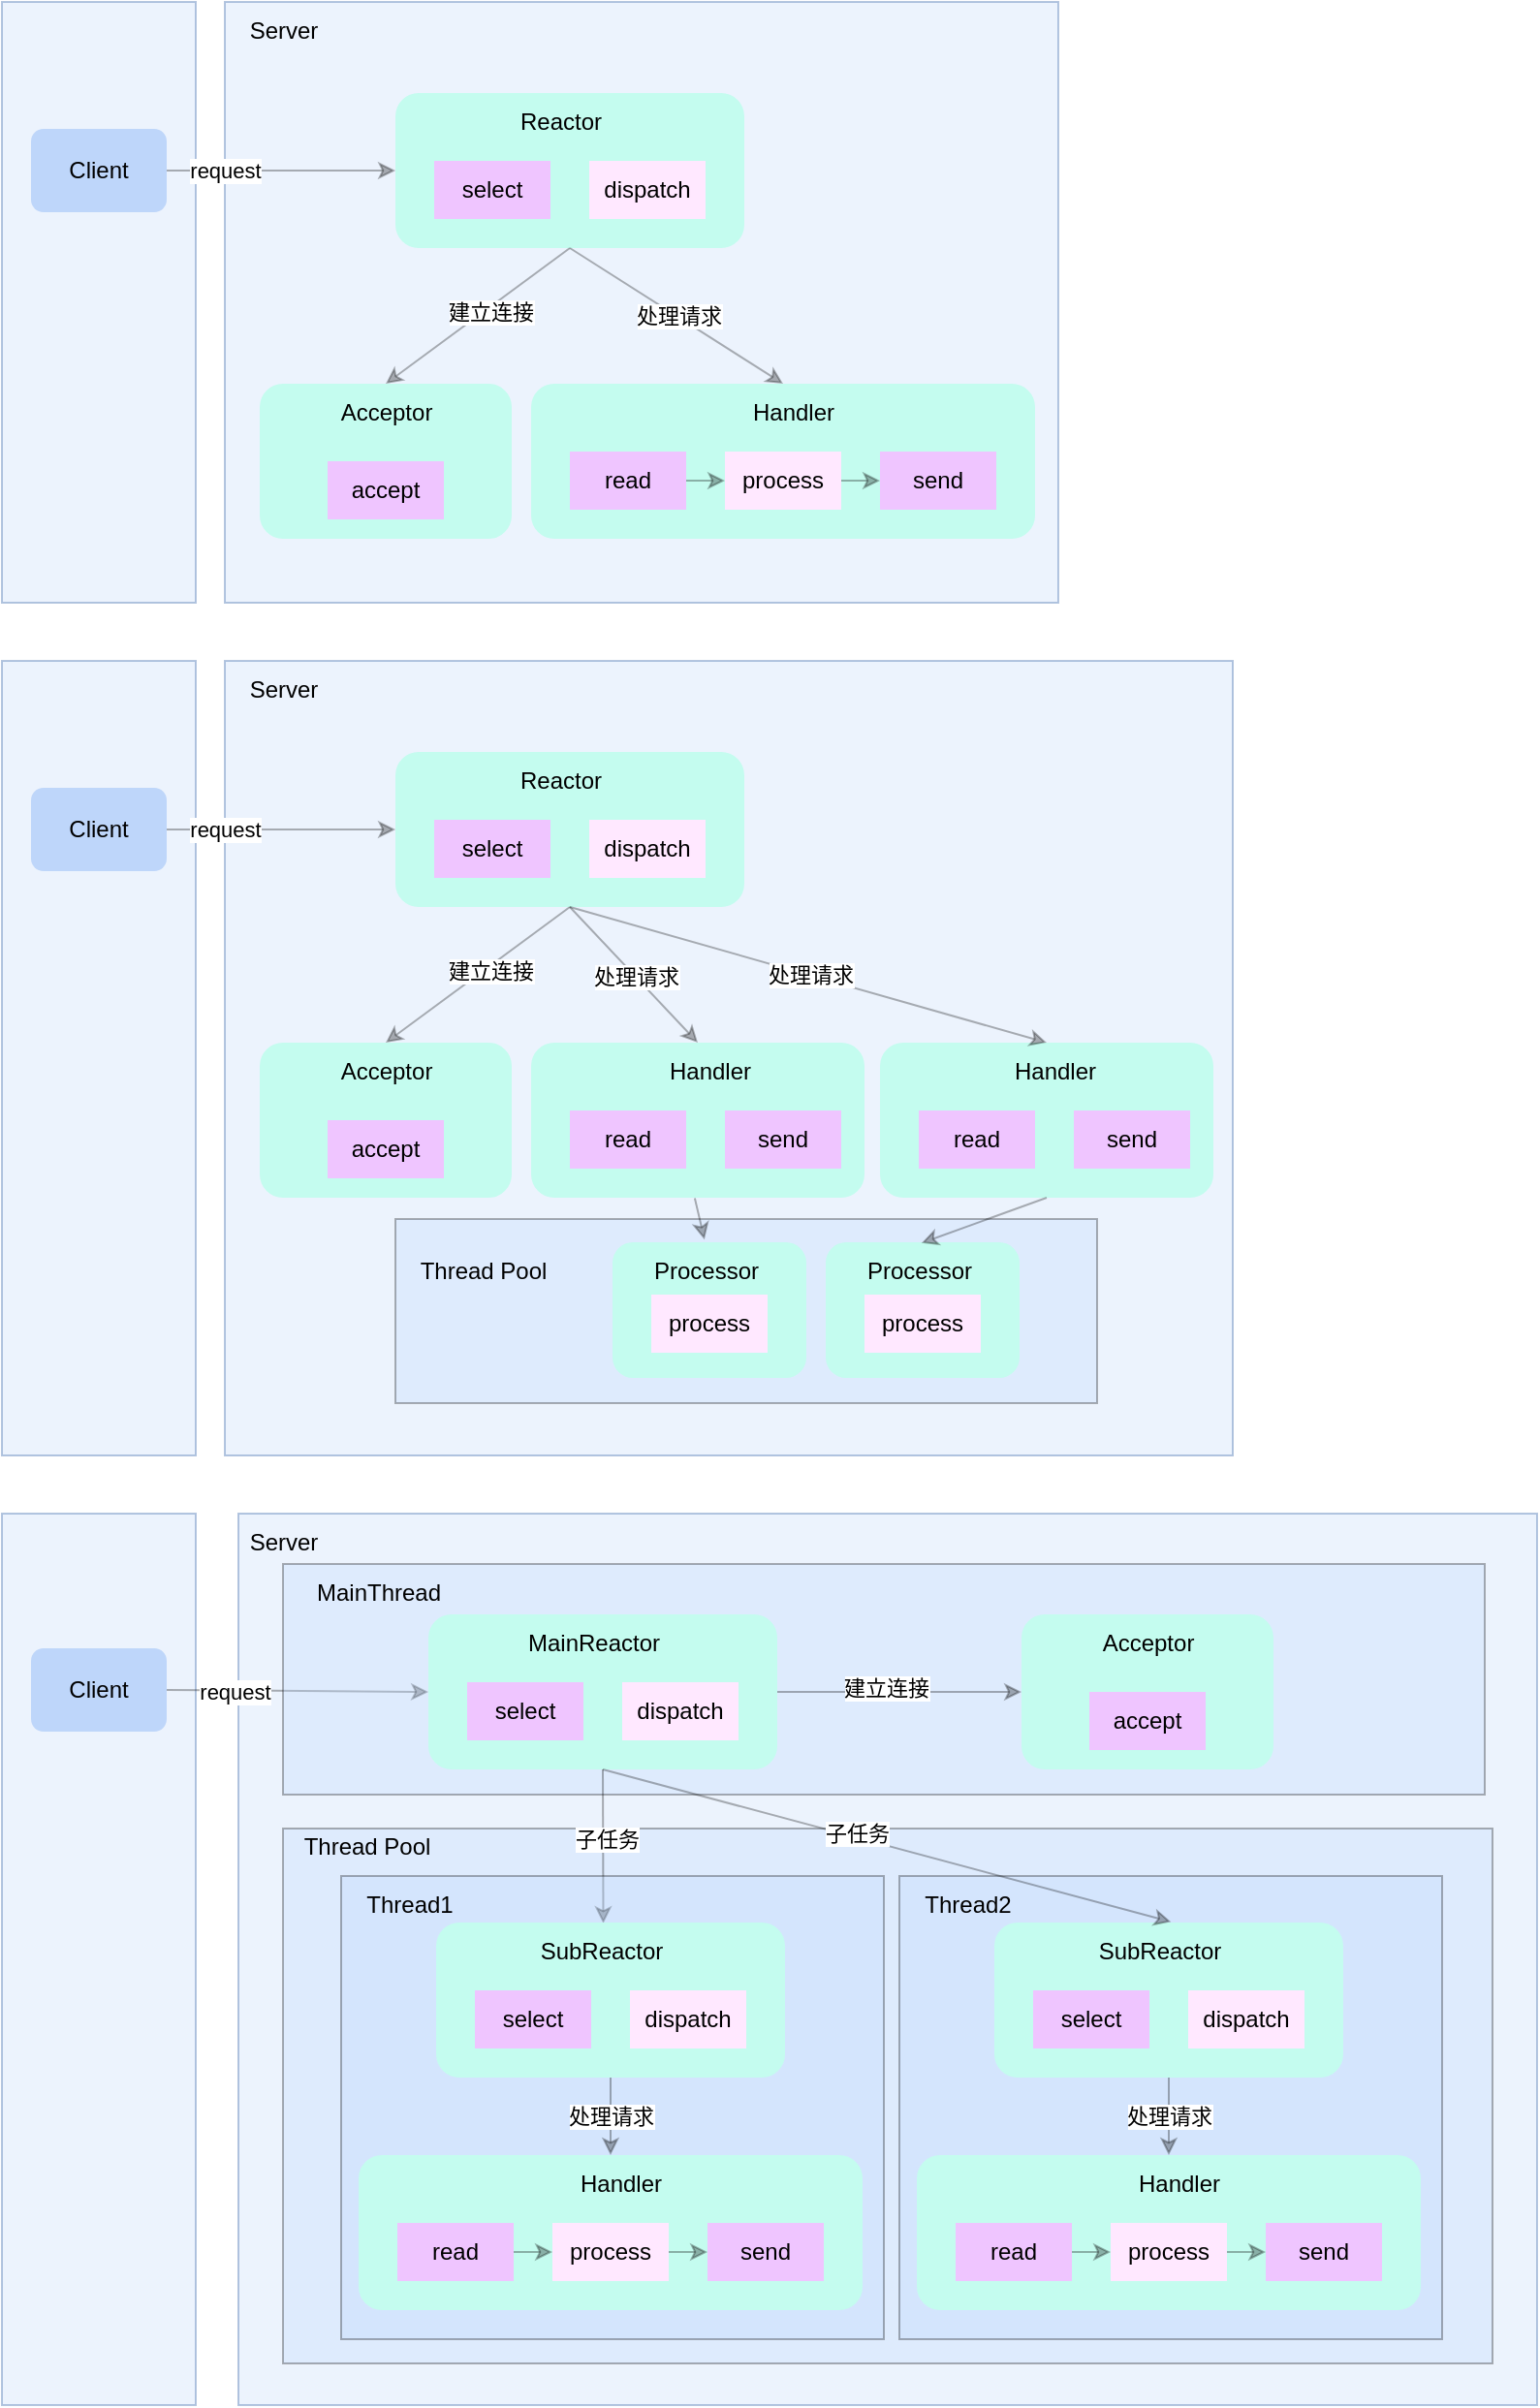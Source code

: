 <mxfile version="20.5.3" type="github">
  <diagram id="0sj2cdMPFH7wihvHhC7j" name="第 1 页">
    <mxGraphModel dx="1072" dy="603" grid="1" gridSize="10" guides="1" tooltips="1" connect="1" arrows="1" fold="1" page="1" pageScale="1" pageWidth="827" pageHeight="1169" math="0" shadow="0">
      <root>
        <mxCell id="0" />
        <mxCell id="1" parent="0" />
        <mxCell id="2hYwwOHeWAxih7CntGqu-3" value="" style="rounded=0;whiteSpace=wrap;html=1;fillColor=#dae8fc;strokeColor=#6c8ebf;opacity=50;" vertex="1" parent="1">
          <mxGeometry x="285" y="80" width="100" height="310" as="geometry" />
        </mxCell>
        <mxCell id="2hYwwOHeWAxih7CntGqu-4" value="" style="rounded=0;whiteSpace=wrap;html=1;fillColor=#dae8fc;strokeColor=#6c8ebf;opacity=50;" vertex="1" parent="1">
          <mxGeometry x="400" y="80" width="430" height="310" as="geometry" />
        </mxCell>
        <mxCell id="2hYwwOHeWAxih7CntGqu-5" value="Client" style="rounded=1;whiteSpace=wrap;html=1;fillColor=#BED6FA;strokeColor=none;" vertex="1" parent="1">
          <mxGeometry x="300" y="145.5" width="70" height="43" as="geometry" />
        </mxCell>
        <mxCell id="2hYwwOHeWAxih7CntGqu-6" value="Server" style="text;html=1;align=center;verticalAlign=middle;resizable=0;points=[];autosize=1;strokeColor=none;fillColor=none;" vertex="1" parent="1">
          <mxGeometry x="400" y="80" width="60" height="30" as="geometry" />
        </mxCell>
        <mxCell id="2hYwwOHeWAxih7CntGqu-11" value="" style="rounded=1;whiteSpace=wrap;html=1;fillColor=#C4FCEF;strokeColor=none;" vertex="1" parent="1">
          <mxGeometry x="488" y="127" width="180" height="80" as="geometry" />
        </mxCell>
        <mxCell id="2hYwwOHeWAxih7CntGqu-8" value="Reactor" style="text;html=1;align=center;verticalAlign=middle;resizable=0;points=[];autosize=1;strokeColor=none;fillColor=none;" vertex="1" parent="1">
          <mxGeometry x="538" y="127" width="70" height="30" as="geometry" />
        </mxCell>
        <mxCell id="2hYwwOHeWAxih7CntGqu-12" value="select" style="rounded=0;whiteSpace=wrap;html=1;fillColor=#EFC5FF;strokeColor=none;" vertex="1" parent="1">
          <mxGeometry x="508" y="162" width="60" height="30" as="geometry" />
        </mxCell>
        <mxCell id="2hYwwOHeWAxih7CntGqu-14" value="dispatch" style="rounded=0;whiteSpace=wrap;html=1;fillColor=#FFE8FF;strokeColor=none;" vertex="1" parent="1">
          <mxGeometry x="588" y="162" width="60" height="30" as="geometry" />
        </mxCell>
        <mxCell id="2hYwwOHeWAxih7CntGqu-15" value="" style="rounded=1;whiteSpace=wrap;html=1;fillColor=#C4FCEF;strokeColor=none;" vertex="1" parent="1">
          <mxGeometry x="418" y="277" width="130" height="80" as="geometry" />
        </mxCell>
        <mxCell id="2hYwwOHeWAxih7CntGqu-16" value="Acceptor" style="text;html=1;align=center;verticalAlign=middle;resizable=0;points=[];autosize=1;strokeColor=none;fillColor=none;" vertex="1" parent="1">
          <mxGeometry x="448" y="277" width="70" height="30" as="geometry" />
        </mxCell>
        <mxCell id="2hYwwOHeWAxih7CntGqu-18" value="accept" style="rounded=0;whiteSpace=wrap;html=1;fillColor=#EFC5FF;strokeColor=none;" vertex="1" parent="1">
          <mxGeometry x="453" y="317" width="60" height="30" as="geometry" />
        </mxCell>
        <mxCell id="2hYwwOHeWAxih7CntGqu-20" value="" style="rounded=1;whiteSpace=wrap;html=1;fillColor=#C4FCEF;strokeColor=none;" vertex="1" parent="1">
          <mxGeometry x="558" y="277" width="260" height="80" as="geometry" />
        </mxCell>
        <mxCell id="2hYwwOHeWAxih7CntGqu-21" value="Handler" style="text;html=1;align=center;verticalAlign=middle;resizable=0;points=[];autosize=1;strokeColor=none;fillColor=none;" vertex="1" parent="1">
          <mxGeometry x="658" y="277" width="70" height="30" as="geometry" />
        </mxCell>
        <mxCell id="2hYwwOHeWAxih7CntGqu-22" value="read" style="rounded=0;whiteSpace=wrap;html=1;fillColor=#EFC5FF;strokeColor=none;" vertex="1" parent="1">
          <mxGeometry x="578" y="312" width="60" height="30" as="geometry" />
        </mxCell>
        <mxCell id="2hYwwOHeWAxih7CntGqu-23" value="process" style="rounded=0;whiteSpace=wrap;html=1;fillColor=#FFE8FF;strokeColor=none;" vertex="1" parent="1">
          <mxGeometry x="658" y="312" width="60" height="30" as="geometry" />
        </mxCell>
        <mxCell id="2hYwwOHeWAxih7CntGqu-24" value="send" style="rounded=0;whiteSpace=wrap;html=1;fillColor=#EFC5FF;strokeColor=none;" vertex="1" parent="1">
          <mxGeometry x="738" y="312" width="60" height="30" as="geometry" />
        </mxCell>
        <mxCell id="2hYwwOHeWAxih7CntGqu-25" value="" style="endArrow=classic;html=1;rounded=0;exitX=0.5;exitY=1;exitDx=0;exitDy=0;entryX=0.5;entryY=0;entryDx=0;entryDy=0;opacity=30;" edge="1" parent="1" source="2hYwwOHeWAxih7CntGqu-11" target="2hYwwOHeWAxih7CntGqu-15">
          <mxGeometry width="50" height="50" relative="1" as="geometry">
            <mxPoint x="508" y="537" as="sourcePoint" />
            <mxPoint x="558" y="487" as="targetPoint" />
          </mxGeometry>
        </mxCell>
        <mxCell id="2hYwwOHeWAxih7CntGqu-33" value="建立连接" style="edgeLabel;html=1;align=center;verticalAlign=middle;resizable=0;points=[];" vertex="1" connectable="0" parent="2hYwwOHeWAxih7CntGqu-25">
          <mxGeometry x="-0.112" y="2" relative="1" as="geometry">
            <mxPoint as="offset" />
          </mxGeometry>
        </mxCell>
        <mxCell id="2hYwwOHeWAxih7CntGqu-26" value="" style="endArrow=classic;html=1;rounded=0;exitX=0.5;exitY=1;exitDx=0;exitDy=0;entryX=0.5;entryY=0;entryDx=0;entryDy=0;opacity=30;" edge="1" parent="1" source="2hYwwOHeWAxih7CntGqu-11" target="2hYwwOHeWAxih7CntGqu-20">
          <mxGeometry width="50" height="50" relative="1" as="geometry">
            <mxPoint x="588" y="217" as="sourcePoint" />
            <mxPoint x="468" y="287" as="targetPoint" />
          </mxGeometry>
        </mxCell>
        <mxCell id="2hYwwOHeWAxih7CntGqu-34" value="处理请求" style="edgeLabel;html=1;align=center;verticalAlign=middle;resizable=0;points=[];" vertex="1" connectable="0" parent="2hYwwOHeWAxih7CntGqu-26">
          <mxGeometry x="0.005" relative="1" as="geometry">
            <mxPoint as="offset" />
          </mxGeometry>
        </mxCell>
        <mxCell id="2hYwwOHeWAxih7CntGqu-29" value="" style="endArrow=classic;html=1;rounded=0;entryX=0;entryY=0.5;entryDx=0;entryDy=0;exitX=1;exitY=0.5;exitDx=0;exitDy=0;opacity=30;" edge="1" parent="1" source="2hYwwOHeWAxih7CntGqu-5" target="2hYwwOHeWAxih7CntGqu-11">
          <mxGeometry width="50" height="50" relative="1" as="geometry">
            <mxPoint x="410" y="197" as="sourcePoint" />
            <mxPoint x="460" y="147" as="targetPoint" />
          </mxGeometry>
        </mxCell>
        <mxCell id="2hYwwOHeWAxih7CntGqu-30" value="request" style="edgeLabel;html=1;align=center;verticalAlign=middle;resizable=0;points=[];" vertex="1" connectable="0" parent="2hYwwOHeWAxih7CntGqu-29">
          <mxGeometry x="-0.382" y="1" relative="1" as="geometry">
            <mxPoint x="-7" y="1" as="offset" />
          </mxGeometry>
        </mxCell>
        <mxCell id="2hYwwOHeWAxih7CntGqu-31" value="" style="endArrow=classic;html=1;rounded=0;exitX=1;exitY=0.5;exitDx=0;exitDy=0;entryX=0;entryY=0.5;entryDx=0;entryDy=0;opacity=30;" edge="1" parent="1" source="2hYwwOHeWAxih7CntGqu-22" target="2hYwwOHeWAxih7CntGqu-23">
          <mxGeometry width="50" height="50" relative="1" as="geometry">
            <mxPoint x="578" y="217" as="sourcePoint" />
            <mxPoint x="458" y="287" as="targetPoint" />
          </mxGeometry>
        </mxCell>
        <mxCell id="2hYwwOHeWAxih7CntGqu-32" value="" style="endArrow=classic;html=1;rounded=0;exitX=1;exitY=0.5;exitDx=0;exitDy=0;entryX=0;entryY=0.5;entryDx=0;entryDy=0;opacity=30;" edge="1" parent="1" source="2hYwwOHeWAxih7CntGqu-23" target="2hYwwOHeWAxih7CntGqu-24">
          <mxGeometry width="50" height="50" relative="1" as="geometry">
            <mxPoint x="648" y="337" as="sourcePoint" />
            <mxPoint x="668" y="337" as="targetPoint" />
          </mxGeometry>
        </mxCell>
        <mxCell id="2hYwwOHeWAxih7CntGqu-35" value="" style="rounded=0;whiteSpace=wrap;html=1;fillColor=#dae8fc;strokeColor=#6c8ebf;opacity=50;" vertex="1" parent="1">
          <mxGeometry x="285" y="420" width="100" height="410" as="geometry" />
        </mxCell>
        <mxCell id="2hYwwOHeWAxih7CntGqu-36" value="" style="rounded=0;whiteSpace=wrap;html=1;fillColor=#dae8fc;strokeColor=#6c8ebf;opacity=50;" vertex="1" parent="1">
          <mxGeometry x="400" y="420" width="520" height="410" as="geometry" />
        </mxCell>
        <mxCell id="2hYwwOHeWAxih7CntGqu-37" value="Client" style="rounded=1;whiteSpace=wrap;html=1;fillColor=#BED6FA;strokeColor=none;" vertex="1" parent="1">
          <mxGeometry x="300" y="485.5" width="70" height="43" as="geometry" />
        </mxCell>
        <mxCell id="2hYwwOHeWAxih7CntGqu-38" value="Server" style="text;html=1;align=center;verticalAlign=middle;resizable=0;points=[];autosize=1;strokeColor=none;fillColor=none;" vertex="1" parent="1">
          <mxGeometry x="400" y="420" width="60" height="30" as="geometry" />
        </mxCell>
        <mxCell id="2hYwwOHeWAxih7CntGqu-39" value="" style="rounded=1;whiteSpace=wrap;html=1;fillColor=#C4FCEF;strokeColor=none;" vertex="1" parent="1">
          <mxGeometry x="488" y="467" width="180" height="80" as="geometry" />
        </mxCell>
        <mxCell id="2hYwwOHeWAxih7CntGqu-40" value="Reactor" style="text;html=1;align=center;verticalAlign=middle;resizable=0;points=[];autosize=1;strokeColor=none;fillColor=none;" vertex="1" parent="1">
          <mxGeometry x="538" y="467" width="70" height="30" as="geometry" />
        </mxCell>
        <mxCell id="2hYwwOHeWAxih7CntGqu-41" value="select" style="rounded=0;whiteSpace=wrap;html=1;fillColor=#EFC5FF;strokeColor=none;" vertex="1" parent="1">
          <mxGeometry x="508" y="502" width="60" height="30" as="geometry" />
        </mxCell>
        <mxCell id="2hYwwOHeWAxih7CntGqu-42" value="dispatch" style="rounded=0;whiteSpace=wrap;html=1;fillColor=#FFE8FF;strokeColor=none;" vertex="1" parent="1">
          <mxGeometry x="588" y="502" width="60" height="30" as="geometry" />
        </mxCell>
        <mxCell id="2hYwwOHeWAxih7CntGqu-43" value="" style="rounded=1;whiteSpace=wrap;html=1;fillColor=#C4FCEF;strokeColor=none;" vertex="1" parent="1">
          <mxGeometry x="418" y="617" width="130" height="80" as="geometry" />
        </mxCell>
        <mxCell id="2hYwwOHeWAxih7CntGqu-44" value="Acceptor" style="text;html=1;align=center;verticalAlign=middle;resizable=0;points=[];autosize=1;strokeColor=none;fillColor=none;" vertex="1" parent="1">
          <mxGeometry x="448" y="617" width="70" height="30" as="geometry" />
        </mxCell>
        <mxCell id="2hYwwOHeWAxih7CntGqu-45" value="accept" style="rounded=0;whiteSpace=wrap;html=1;fillColor=#EFC5FF;strokeColor=none;" vertex="1" parent="1">
          <mxGeometry x="453" y="657" width="60" height="30" as="geometry" />
        </mxCell>
        <mxCell id="2hYwwOHeWAxih7CntGqu-46" value="" style="rounded=1;whiteSpace=wrap;html=1;fillColor=#C4FCEF;strokeColor=none;" vertex="1" parent="1">
          <mxGeometry x="558" y="617" width="172" height="80" as="geometry" />
        </mxCell>
        <mxCell id="2hYwwOHeWAxih7CntGqu-47" value="Handler" style="text;html=1;align=center;verticalAlign=middle;resizable=0;points=[];autosize=1;strokeColor=none;fillColor=none;" vertex="1" parent="1">
          <mxGeometry x="615" y="617" width="70" height="30" as="geometry" />
        </mxCell>
        <mxCell id="2hYwwOHeWAxih7CntGqu-48" value="read" style="rounded=0;whiteSpace=wrap;html=1;fillColor=#EFC5FF;strokeColor=none;" vertex="1" parent="1">
          <mxGeometry x="578" y="652" width="60" height="30" as="geometry" />
        </mxCell>
        <mxCell id="2hYwwOHeWAxih7CntGqu-50" value="send" style="rounded=0;whiteSpace=wrap;html=1;fillColor=#EFC5FF;strokeColor=none;" vertex="1" parent="1">
          <mxGeometry x="658" y="652" width="60" height="30" as="geometry" />
        </mxCell>
        <mxCell id="2hYwwOHeWAxih7CntGqu-51" value="" style="endArrow=classic;html=1;rounded=0;exitX=0.5;exitY=1;exitDx=0;exitDy=0;entryX=0.5;entryY=0;entryDx=0;entryDy=0;opacity=30;" edge="1" parent="1" source="2hYwwOHeWAxih7CntGqu-39" target="2hYwwOHeWAxih7CntGqu-43">
          <mxGeometry width="50" height="50" relative="1" as="geometry">
            <mxPoint x="508" y="877" as="sourcePoint" />
            <mxPoint x="558" y="827" as="targetPoint" />
          </mxGeometry>
        </mxCell>
        <mxCell id="2hYwwOHeWAxih7CntGqu-52" value="建立连接" style="edgeLabel;html=1;align=center;verticalAlign=middle;resizable=0;points=[];" vertex="1" connectable="0" parent="2hYwwOHeWAxih7CntGqu-51">
          <mxGeometry x="-0.112" y="2" relative="1" as="geometry">
            <mxPoint as="offset" />
          </mxGeometry>
        </mxCell>
        <mxCell id="2hYwwOHeWAxih7CntGqu-53" value="" style="endArrow=classic;html=1;rounded=0;exitX=0.5;exitY=1;exitDx=0;exitDy=0;entryX=0.5;entryY=0;entryDx=0;entryDy=0;opacity=30;" edge="1" parent="1" source="2hYwwOHeWAxih7CntGqu-39" target="2hYwwOHeWAxih7CntGqu-46">
          <mxGeometry width="50" height="50" relative="1" as="geometry">
            <mxPoint x="588" y="557" as="sourcePoint" />
            <mxPoint x="468" y="627" as="targetPoint" />
          </mxGeometry>
        </mxCell>
        <mxCell id="2hYwwOHeWAxih7CntGqu-54" value="处理请求" style="edgeLabel;html=1;align=center;verticalAlign=middle;resizable=0;points=[];" vertex="1" connectable="0" parent="2hYwwOHeWAxih7CntGqu-53">
          <mxGeometry x="0.005" relative="1" as="geometry">
            <mxPoint as="offset" />
          </mxGeometry>
        </mxCell>
        <mxCell id="2hYwwOHeWAxih7CntGqu-55" value="" style="endArrow=classic;html=1;rounded=0;entryX=0;entryY=0.5;entryDx=0;entryDy=0;exitX=1;exitY=0.5;exitDx=0;exitDy=0;opacity=30;" edge="1" parent="1" source="2hYwwOHeWAxih7CntGqu-37" target="2hYwwOHeWAxih7CntGqu-39">
          <mxGeometry width="50" height="50" relative="1" as="geometry">
            <mxPoint x="410" y="537" as="sourcePoint" />
            <mxPoint x="460" y="487" as="targetPoint" />
          </mxGeometry>
        </mxCell>
        <mxCell id="2hYwwOHeWAxih7CntGqu-56" value="request" style="edgeLabel;html=1;align=center;verticalAlign=middle;resizable=0;points=[];" vertex="1" connectable="0" parent="2hYwwOHeWAxih7CntGqu-55">
          <mxGeometry x="-0.382" y="1" relative="1" as="geometry">
            <mxPoint x="-7" y="1" as="offset" />
          </mxGeometry>
        </mxCell>
        <mxCell id="2hYwwOHeWAxih7CntGqu-66" value="" style="rounded=1;whiteSpace=wrap;html=1;fillColor=#C4FCEF;strokeColor=none;" vertex="1" parent="1">
          <mxGeometry x="738" y="617" width="172" height="80" as="geometry" />
        </mxCell>
        <mxCell id="2hYwwOHeWAxih7CntGqu-67" value="Handler" style="text;html=1;align=center;verticalAlign=middle;resizable=0;points=[];autosize=1;strokeColor=none;fillColor=none;" vertex="1" parent="1">
          <mxGeometry x="793" y="617" width="70" height="30" as="geometry" />
        </mxCell>
        <mxCell id="2hYwwOHeWAxih7CntGqu-73" value="" style="rounded=0;whiteSpace=wrap;html=1;fillColor=#BED6FA;opacity=30;" vertex="1" parent="1">
          <mxGeometry x="488" y="708" width="362" height="95" as="geometry" />
        </mxCell>
        <mxCell id="2hYwwOHeWAxih7CntGqu-68" value="read" style="rounded=0;whiteSpace=wrap;html=1;fillColor=#EFC5FF;strokeColor=none;" vertex="1" parent="1">
          <mxGeometry x="758" y="652" width="60" height="30" as="geometry" />
        </mxCell>
        <mxCell id="2hYwwOHeWAxih7CntGqu-69" value="send" style="rounded=0;whiteSpace=wrap;html=1;fillColor=#EFC5FF;strokeColor=none;" vertex="1" parent="1">
          <mxGeometry x="838" y="652" width="60" height="30" as="geometry" />
        </mxCell>
        <mxCell id="2hYwwOHeWAxih7CntGqu-71" value="" style="endArrow=classic;html=1;rounded=0;exitX=0.5;exitY=1;exitDx=0;exitDy=0;entryX=0.5;entryY=0;entryDx=0;entryDy=0;opacity=30;" edge="1" parent="1" source="2hYwwOHeWAxih7CntGqu-39" target="2hYwwOHeWAxih7CntGqu-66">
          <mxGeometry width="50" height="50" relative="1" as="geometry">
            <mxPoint x="588" y="557" as="sourcePoint" />
            <mxPoint x="654" y="627" as="targetPoint" />
          </mxGeometry>
        </mxCell>
        <mxCell id="2hYwwOHeWAxih7CntGqu-72" value="处理请求" style="edgeLabel;html=1;align=center;verticalAlign=middle;resizable=0;points=[];" vertex="1" connectable="0" parent="2hYwwOHeWAxih7CntGqu-71">
          <mxGeometry x="0.005" relative="1" as="geometry">
            <mxPoint as="offset" />
          </mxGeometry>
        </mxCell>
        <mxCell id="2hYwwOHeWAxih7CntGqu-75" value="Thread Pool" style="text;html=1;align=center;verticalAlign=middle;resizable=0;points=[];autosize=1;strokeColor=none;fillColor=none;" vertex="1" parent="1">
          <mxGeometry x="488" y="720" width="90" height="30" as="geometry" />
        </mxCell>
        <mxCell id="2hYwwOHeWAxih7CntGqu-61" value="" style="rounded=1;whiteSpace=wrap;html=1;fillColor=#C4FCEF;strokeColor=none;" vertex="1" parent="1">
          <mxGeometry x="600" y="720" width="100" height="70" as="geometry" />
        </mxCell>
        <mxCell id="2hYwwOHeWAxih7CntGqu-62" value="Processor" style="text;html=1;align=center;verticalAlign=middle;resizable=0;points=[];autosize=1;strokeColor=none;fillColor=none;" vertex="1" parent="1">
          <mxGeometry x="608" y="720" width="80" height="30" as="geometry" />
        </mxCell>
        <mxCell id="2hYwwOHeWAxih7CntGqu-65" value="process" style="rounded=0;whiteSpace=wrap;html=1;fillColor=#FFE8FF;strokeColor=none;" vertex="1" parent="1">
          <mxGeometry x="620" y="747" width="60" height="30" as="geometry" />
        </mxCell>
        <mxCell id="2hYwwOHeWAxih7CntGqu-76" value="" style="rounded=1;whiteSpace=wrap;html=1;fillColor=#C4FCEF;strokeColor=none;" vertex="1" parent="1">
          <mxGeometry x="710" y="720" width="100" height="70" as="geometry" />
        </mxCell>
        <mxCell id="2hYwwOHeWAxih7CntGqu-77" value="Processor" style="text;html=1;align=center;verticalAlign=middle;resizable=0;points=[];autosize=1;strokeColor=none;fillColor=none;" vertex="1" parent="1">
          <mxGeometry x="718" y="720" width="80" height="30" as="geometry" />
        </mxCell>
        <mxCell id="2hYwwOHeWAxih7CntGqu-78" value="process" style="rounded=0;whiteSpace=wrap;html=1;fillColor=#FFE8FF;strokeColor=none;" vertex="1" parent="1">
          <mxGeometry x="730" y="747" width="60" height="30" as="geometry" />
        </mxCell>
        <mxCell id="2hYwwOHeWAxih7CntGqu-80" value="" style="endArrow=classic;html=1;rounded=0;exitX=0.491;exitY=1.003;exitDx=0;exitDy=0;entryX=0.493;entryY=-0.047;entryDx=0;entryDy=0;opacity=30;entryPerimeter=0;exitPerimeter=0;" edge="1" parent="1" source="2hYwwOHeWAxih7CntGqu-46" target="2hYwwOHeWAxih7CntGqu-62">
          <mxGeometry width="50" height="50" relative="1" as="geometry">
            <mxPoint x="588" y="557" as="sourcePoint" />
            <mxPoint x="834" y="627" as="targetPoint" />
          </mxGeometry>
        </mxCell>
        <mxCell id="2hYwwOHeWAxih7CntGqu-82" value="" style="endArrow=classic;html=1;rounded=0;exitX=0.5;exitY=1;exitDx=0;exitDy=0;entryX=0.517;entryY=0.014;entryDx=0;entryDy=0;opacity=30;entryPerimeter=0;" edge="1" parent="1" source="2hYwwOHeWAxih7CntGqu-66" target="2hYwwOHeWAxih7CntGqu-77">
          <mxGeometry width="50" height="50" relative="1" as="geometry">
            <mxPoint x="652.452" y="707.24" as="sourcePoint" />
            <mxPoint x="657.44" y="728.59" as="targetPoint" />
          </mxGeometry>
        </mxCell>
        <mxCell id="2hYwwOHeWAxih7CntGqu-83" value="" style="rounded=0;whiteSpace=wrap;html=1;fillColor=#dae8fc;strokeColor=#6c8ebf;opacity=50;" vertex="1" parent="1">
          <mxGeometry x="285" y="860" width="100" height="460" as="geometry" />
        </mxCell>
        <mxCell id="2hYwwOHeWAxih7CntGqu-84" value="" style="rounded=0;whiteSpace=wrap;html=1;fillColor=#dae8fc;strokeColor=#6c8ebf;opacity=50;" vertex="1" parent="1">
          <mxGeometry x="407" y="860" width="670" height="460" as="geometry" />
        </mxCell>
        <mxCell id="2hYwwOHeWAxih7CntGqu-85" value="Client" style="rounded=1;whiteSpace=wrap;html=1;fillColor=#BED6FA;strokeColor=none;" vertex="1" parent="1">
          <mxGeometry x="300" y="929.5" width="70" height="43" as="geometry" />
        </mxCell>
        <mxCell id="2hYwwOHeWAxih7CntGqu-86" value="Server" style="text;html=1;align=center;verticalAlign=middle;resizable=0;points=[];autosize=1;strokeColor=none;fillColor=none;" vertex="1" parent="1">
          <mxGeometry x="400" y="860" width="60" height="30" as="geometry" />
        </mxCell>
        <mxCell id="2hYwwOHeWAxih7CntGqu-102" value="" style="endArrow=classic;html=1;rounded=0;entryX=0;entryY=0.5;entryDx=0;entryDy=0;exitX=1;exitY=0.5;exitDx=0;exitDy=0;opacity=30;" edge="1" parent="1" source="2hYwwOHeWAxih7CntGqu-85" target="2hYwwOHeWAxih7CntGqu-87">
          <mxGeometry width="50" height="50" relative="1" as="geometry">
            <mxPoint x="410" y="977" as="sourcePoint" />
            <mxPoint x="460" y="927" as="targetPoint" />
          </mxGeometry>
        </mxCell>
        <mxCell id="2hYwwOHeWAxih7CntGqu-103" value="request" style="edgeLabel;html=1;align=center;verticalAlign=middle;resizable=0;points=[];" vertex="1" connectable="0" parent="2hYwwOHeWAxih7CntGqu-102">
          <mxGeometry x="-0.382" y="1" relative="1" as="geometry">
            <mxPoint x="-7" y="1" as="offset" />
          </mxGeometry>
        </mxCell>
        <mxCell id="2hYwwOHeWAxih7CntGqu-106" value="" style="rounded=0;whiteSpace=wrap;html=1;fillColor=#BED6FA;opacity=30;" vertex="1" parent="1">
          <mxGeometry x="430" y="1022.5" width="624" height="276" as="geometry" />
        </mxCell>
        <mxCell id="2hYwwOHeWAxih7CntGqu-120" value="" style="rounded=0;whiteSpace=wrap;html=1;fillColor=#BED6FA;opacity=30;" vertex="1" parent="1">
          <mxGeometry x="430" y="886" width="620" height="119" as="geometry" />
        </mxCell>
        <mxCell id="2hYwwOHeWAxih7CntGqu-121" value="MainThread" style="text;html=1;align=center;verticalAlign=middle;resizable=0;points=[];autosize=1;strokeColor=none;fillColor=none;" vertex="1" parent="1">
          <mxGeometry x="434" y="886" width="90" height="30" as="geometry" />
        </mxCell>
        <mxCell id="2hYwwOHeWAxih7CntGqu-87" value="" style="rounded=1;whiteSpace=wrap;html=1;fillColor=#C4FCEF;strokeColor=none;" vertex="1" parent="1">
          <mxGeometry x="505" y="912" width="180" height="80" as="geometry" />
        </mxCell>
        <mxCell id="2hYwwOHeWAxih7CntGqu-88" value="MainReactor" style="text;html=1;align=center;verticalAlign=middle;resizable=0;points=[];autosize=1;strokeColor=none;fillColor=none;" vertex="1" parent="1">
          <mxGeometry x="545" y="912" width="90" height="30" as="geometry" />
        </mxCell>
        <mxCell id="2hYwwOHeWAxih7CntGqu-89" value="select" style="rounded=0;whiteSpace=wrap;html=1;fillColor=#EFC5FF;strokeColor=none;" vertex="1" parent="1">
          <mxGeometry x="525" y="947" width="60" height="30" as="geometry" />
        </mxCell>
        <mxCell id="2hYwwOHeWAxih7CntGqu-90" value="dispatch" style="rounded=0;whiteSpace=wrap;html=1;fillColor=#FFE8FF;strokeColor=none;" vertex="1" parent="1">
          <mxGeometry x="605" y="947" width="60" height="30" as="geometry" />
        </mxCell>
        <mxCell id="2hYwwOHeWAxih7CntGqu-91" value="" style="rounded=1;whiteSpace=wrap;html=1;fillColor=#C4FCEF;strokeColor=none;" vertex="1" parent="1">
          <mxGeometry x="811" y="912" width="130" height="80" as="geometry" />
        </mxCell>
        <mxCell id="2hYwwOHeWAxih7CntGqu-92" value="Acceptor" style="text;html=1;align=center;verticalAlign=middle;resizable=0;points=[];autosize=1;strokeColor=none;fillColor=none;" vertex="1" parent="1">
          <mxGeometry x="841" y="912" width="70" height="30" as="geometry" />
        </mxCell>
        <mxCell id="2hYwwOHeWAxih7CntGqu-93" value="accept" style="rounded=0;whiteSpace=wrap;html=1;fillColor=#EFC5FF;strokeColor=none;" vertex="1" parent="1">
          <mxGeometry x="846" y="952" width="60" height="30" as="geometry" />
        </mxCell>
        <mxCell id="2hYwwOHeWAxih7CntGqu-98" value="" style="endArrow=classic;html=1;rounded=0;entryX=0;entryY=0.5;entryDx=0;entryDy=0;opacity=30;exitX=1;exitY=0.5;exitDx=0;exitDy=0;" edge="1" parent="1" source="2hYwwOHeWAxih7CntGqu-87" target="2hYwwOHeWAxih7CntGqu-91">
          <mxGeometry width="50" height="50" relative="1" as="geometry">
            <mxPoint x="706" y="952" as="sourcePoint" />
            <mxPoint x="594" y="1272" as="targetPoint" />
          </mxGeometry>
        </mxCell>
        <mxCell id="2hYwwOHeWAxih7CntGqu-99" value="建立连接" style="edgeLabel;html=1;align=center;verticalAlign=middle;resizable=0;points=[];" vertex="1" connectable="0" parent="2hYwwOHeWAxih7CntGqu-98">
          <mxGeometry x="-0.112" y="2" relative="1" as="geometry">
            <mxPoint as="offset" />
          </mxGeometry>
        </mxCell>
        <mxCell id="2hYwwOHeWAxih7CntGqu-139" value="" style="rounded=0;whiteSpace=wrap;html=1;fillColor=#BED6FA;opacity=30;" vertex="1" parent="1">
          <mxGeometry x="748" y="1047" width="280" height="239" as="geometry" />
        </mxCell>
        <mxCell id="2hYwwOHeWAxih7CntGqu-140" value="" style="rounded=1;whiteSpace=wrap;html=1;fillColor=#C4FCEF;strokeColor=none;" vertex="1" parent="1">
          <mxGeometry x="797" y="1071" width="180" height="80" as="geometry" />
        </mxCell>
        <mxCell id="2hYwwOHeWAxih7CntGqu-141" value="SubReactor" style="text;html=1;align=center;verticalAlign=middle;resizable=0;points=[];autosize=1;strokeColor=none;fillColor=none;" vertex="1" parent="1">
          <mxGeometry x="837" y="1071" width="90" height="30" as="geometry" />
        </mxCell>
        <mxCell id="2hYwwOHeWAxih7CntGqu-142" value="select" style="rounded=0;whiteSpace=wrap;html=1;fillColor=#EFC5FF;strokeColor=none;" vertex="1" parent="1">
          <mxGeometry x="817" y="1106" width="60" height="30" as="geometry" />
        </mxCell>
        <mxCell id="2hYwwOHeWAxih7CntGqu-143" value="dispatch" style="rounded=0;whiteSpace=wrap;html=1;fillColor=#FFE8FF;strokeColor=none;" vertex="1" parent="1">
          <mxGeometry x="897" y="1106" width="60" height="30" as="geometry" />
        </mxCell>
        <mxCell id="2hYwwOHeWAxih7CntGqu-144" value="" style="rounded=1;whiteSpace=wrap;html=1;fillColor=#C4FCEF;strokeColor=none;" vertex="1" parent="1">
          <mxGeometry x="757" y="1191" width="260" height="80" as="geometry" />
        </mxCell>
        <mxCell id="2hYwwOHeWAxih7CntGqu-145" value="Handler" style="text;html=1;align=center;verticalAlign=middle;resizable=0;points=[];autosize=1;strokeColor=none;fillColor=none;" vertex="1" parent="1">
          <mxGeometry x="857" y="1191" width="70" height="30" as="geometry" />
        </mxCell>
        <mxCell id="2hYwwOHeWAxih7CntGqu-146" value="read" style="rounded=0;whiteSpace=wrap;html=1;fillColor=#EFC5FF;strokeColor=none;" vertex="1" parent="1">
          <mxGeometry x="777" y="1226" width="60" height="30" as="geometry" />
        </mxCell>
        <mxCell id="2hYwwOHeWAxih7CntGqu-147" value="process" style="rounded=0;whiteSpace=wrap;html=1;fillColor=#FFE8FF;strokeColor=none;" vertex="1" parent="1">
          <mxGeometry x="857" y="1226" width="60" height="30" as="geometry" />
        </mxCell>
        <mxCell id="2hYwwOHeWAxih7CntGqu-148" value="send" style="rounded=0;whiteSpace=wrap;html=1;fillColor=#EFC5FF;strokeColor=none;" vertex="1" parent="1">
          <mxGeometry x="937" y="1226" width="60" height="30" as="geometry" />
        </mxCell>
        <mxCell id="2hYwwOHeWAxih7CntGqu-149" value="" style="endArrow=classic;html=1;rounded=0;exitX=0.5;exitY=1;exitDx=0;exitDy=0;opacity=30;" edge="1" parent="1" source="2hYwwOHeWAxih7CntGqu-140">
          <mxGeometry width="50" height="50" relative="1" as="geometry">
            <mxPoint x="897" y="1161" as="sourcePoint" />
            <mxPoint x="887" y="1191" as="targetPoint" />
          </mxGeometry>
        </mxCell>
        <mxCell id="2hYwwOHeWAxih7CntGqu-150" value="处理请求" style="edgeLabel;html=1;align=center;verticalAlign=middle;resizable=0;points=[];" vertex="1" connectable="0" parent="2hYwwOHeWAxih7CntGqu-149">
          <mxGeometry x="0.005" relative="1" as="geometry">
            <mxPoint as="offset" />
          </mxGeometry>
        </mxCell>
        <mxCell id="2hYwwOHeWAxih7CntGqu-151" value="" style="endArrow=classic;html=1;rounded=0;exitX=1;exitY=0.5;exitDx=0;exitDy=0;entryX=0;entryY=0.5;entryDx=0;entryDy=0;opacity=30;" edge="1" parent="1" source="2hYwwOHeWAxih7CntGqu-146" target="2hYwwOHeWAxih7CntGqu-147">
          <mxGeometry width="50" height="50" relative="1" as="geometry">
            <mxPoint x="777" y="1131" as="sourcePoint" />
            <mxPoint x="657" y="1201" as="targetPoint" />
          </mxGeometry>
        </mxCell>
        <mxCell id="2hYwwOHeWAxih7CntGqu-152" value="" style="endArrow=classic;html=1;rounded=0;exitX=1;exitY=0.5;exitDx=0;exitDy=0;entryX=0;entryY=0.5;entryDx=0;entryDy=0;opacity=30;" edge="1" parent="1" source="2hYwwOHeWAxih7CntGqu-147" target="2hYwwOHeWAxih7CntGqu-148">
          <mxGeometry width="50" height="50" relative="1" as="geometry">
            <mxPoint x="847" y="1251" as="sourcePoint" />
            <mxPoint x="867" y="1251" as="targetPoint" />
          </mxGeometry>
        </mxCell>
        <mxCell id="2hYwwOHeWAxih7CntGqu-153" value="Thread2" style="text;html=1;align=center;verticalAlign=middle;resizable=0;points=[];autosize=1;strokeColor=none;fillColor=none;" vertex="1" parent="1">
          <mxGeometry x="748" y="1047" width="70" height="30" as="geometry" />
        </mxCell>
        <mxCell id="2hYwwOHeWAxih7CntGqu-154" value="Thread Pool" style="text;html=1;align=center;verticalAlign=middle;resizable=0;points=[];autosize=1;strokeColor=none;fillColor=none;" vertex="1" parent="1">
          <mxGeometry x="428" y="1017" width="90" height="30" as="geometry" />
        </mxCell>
        <mxCell id="2hYwwOHeWAxih7CntGqu-158" value="" style="endArrow=classic;html=1;rounded=0;entryX=0.568;entryY=-0.011;entryDx=0;entryDy=0;opacity=30;exitX=0.5;exitY=1;exitDx=0;exitDy=0;entryPerimeter=0;" edge="1" parent="1" source="2hYwwOHeWAxih7CntGqu-87" target="2hYwwOHeWAxih7CntGqu-141">
          <mxGeometry width="50" height="50" relative="1" as="geometry">
            <mxPoint x="624" y="1002" as="sourcePoint" />
            <mxPoint x="604.98" y="1081.51" as="targetPoint" />
          </mxGeometry>
        </mxCell>
        <mxCell id="2hYwwOHeWAxih7CntGqu-159" value="子任务" style="edgeLabel;html=1;align=center;verticalAlign=middle;resizable=0;points=[];" vertex="1" connectable="0" parent="2hYwwOHeWAxih7CntGqu-158">
          <mxGeometry x="-0.112" y="2" relative="1" as="geometry">
            <mxPoint as="offset" />
          </mxGeometry>
        </mxCell>
        <mxCell id="2hYwwOHeWAxih7CntGqu-156" value="" style="endArrow=classic;html=1;rounded=0;entryX=0.514;entryY=0.017;entryDx=0;entryDy=0;opacity=30;exitX=0.5;exitY=1;exitDx=0;exitDy=0;entryPerimeter=0;" edge="1" parent="1" source="2hYwwOHeWAxih7CntGqu-87" target="2hYwwOHeWAxih7CntGqu-123">
          <mxGeometry width="50" height="50" relative="1" as="geometry">
            <mxPoint x="714" y="962" as="sourcePoint" />
            <mxPoint x="821" y="962" as="targetPoint" />
          </mxGeometry>
        </mxCell>
        <mxCell id="2hYwwOHeWAxih7CntGqu-157" value="子任务" style="edgeLabel;html=1;align=center;verticalAlign=middle;resizable=0;points=[];" vertex="1" connectable="0" parent="2hYwwOHeWAxih7CntGqu-156">
          <mxGeometry x="-0.112" y="2" relative="1" as="geometry">
            <mxPoint as="offset" />
          </mxGeometry>
        </mxCell>
        <mxCell id="2hYwwOHeWAxih7CntGqu-160" value="" style="rounded=0;whiteSpace=wrap;html=1;fillColor=#BED6FA;opacity=30;" vertex="1" parent="1">
          <mxGeometry x="460" y="1047" width="280" height="239" as="geometry" />
        </mxCell>
        <mxCell id="2hYwwOHeWAxih7CntGqu-122" value="" style="rounded=1;whiteSpace=wrap;html=1;fillColor=#C4FCEF;strokeColor=none;" vertex="1" parent="1">
          <mxGeometry x="509" y="1071" width="180" height="80" as="geometry" />
        </mxCell>
        <mxCell id="2hYwwOHeWAxih7CntGqu-123" value="SubReactor" style="text;html=1;align=center;verticalAlign=middle;resizable=0;points=[];autosize=1;strokeColor=none;fillColor=none;" vertex="1" parent="1">
          <mxGeometry x="549" y="1071" width="90" height="30" as="geometry" />
        </mxCell>
        <mxCell id="2hYwwOHeWAxih7CntGqu-124" value="select" style="rounded=0;whiteSpace=wrap;html=1;fillColor=#EFC5FF;strokeColor=none;" vertex="1" parent="1">
          <mxGeometry x="529" y="1106" width="60" height="30" as="geometry" />
        </mxCell>
        <mxCell id="2hYwwOHeWAxih7CntGqu-125" value="dispatch" style="rounded=0;whiteSpace=wrap;html=1;fillColor=#FFE8FF;strokeColor=none;" vertex="1" parent="1">
          <mxGeometry x="609" y="1106" width="60" height="30" as="geometry" />
        </mxCell>
        <mxCell id="2hYwwOHeWAxih7CntGqu-126" value="" style="rounded=1;whiteSpace=wrap;html=1;fillColor=#C4FCEF;strokeColor=none;" vertex="1" parent="1">
          <mxGeometry x="469" y="1191" width="260" height="80" as="geometry" />
        </mxCell>
        <mxCell id="2hYwwOHeWAxih7CntGqu-127" value="Handler" style="text;html=1;align=center;verticalAlign=middle;resizable=0;points=[];autosize=1;strokeColor=none;fillColor=none;" vertex="1" parent="1">
          <mxGeometry x="569" y="1191" width="70" height="30" as="geometry" />
        </mxCell>
        <mxCell id="2hYwwOHeWAxih7CntGqu-128" value="read" style="rounded=0;whiteSpace=wrap;html=1;fillColor=#EFC5FF;strokeColor=none;" vertex="1" parent="1">
          <mxGeometry x="489" y="1226" width="60" height="30" as="geometry" />
        </mxCell>
        <mxCell id="2hYwwOHeWAxih7CntGqu-129" value="process" style="rounded=0;whiteSpace=wrap;html=1;fillColor=#FFE8FF;strokeColor=none;" vertex="1" parent="1">
          <mxGeometry x="569" y="1226" width="60" height="30" as="geometry" />
        </mxCell>
        <mxCell id="2hYwwOHeWAxih7CntGqu-130" value="send" style="rounded=0;whiteSpace=wrap;html=1;fillColor=#EFC5FF;strokeColor=none;" vertex="1" parent="1">
          <mxGeometry x="649" y="1226" width="60" height="30" as="geometry" />
        </mxCell>
        <mxCell id="2hYwwOHeWAxih7CntGqu-133" value="" style="endArrow=classic;html=1;rounded=0;exitX=0.5;exitY=1;exitDx=0;exitDy=0;opacity=30;" edge="1" parent="1" source="2hYwwOHeWAxih7CntGqu-122">
          <mxGeometry width="50" height="50" relative="1" as="geometry">
            <mxPoint x="609" y="1161" as="sourcePoint" />
            <mxPoint x="599" y="1191" as="targetPoint" />
          </mxGeometry>
        </mxCell>
        <mxCell id="2hYwwOHeWAxih7CntGqu-134" value="处理请求" style="edgeLabel;html=1;align=center;verticalAlign=middle;resizable=0;points=[];" vertex="1" connectable="0" parent="2hYwwOHeWAxih7CntGqu-133">
          <mxGeometry x="0.005" relative="1" as="geometry">
            <mxPoint as="offset" />
          </mxGeometry>
        </mxCell>
        <mxCell id="2hYwwOHeWAxih7CntGqu-135" value="" style="endArrow=classic;html=1;rounded=0;exitX=1;exitY=0.5;exitDx=0;exitDy=0;entryX=0;entryY=0.5;entryDx=0;entryDy=0;opacity=30;" edge="1" parent="1" source="2hYwwOHeWAxih7CntGqu-128" target="2hYwwOHeWAxih7CntGqu-129">
          <mxGeometry width="50" height="50" relative="1" as="geometry">
            <mxPoint x="489" y="1131" as="sourcePoint" />
            <mxPoint x="369" y="1201" as="targetPoint" />
          </mxGeometry>
        </mxCell>
        <mxCell id="2hYwwOHeWAxih7CntGqu-136" value="" style="endArrow=classic;html=1;rounded=0;exitX=1;exitY=0.5;exitDx=0;exitDy=0;entryX=0;entryY=0.5;entryDx=0;entryDy=0;opacity=30;" edge="1" parent="1" source="2hYwwOHeWAxih7CntGqu-129" target="2hYwwOHeWAxih7CntGqu-130">
          <mxGeometry width="50" height="50" relative="1" as="geometry">
            <mxPoint x="559" y="1251" as="sourcePoint" />
            <mxPoint x="579" y="1251" as="targetPoint" />
          </mxGeometry>
        </mxCell>
        <mxCell id="2hYwwOHeWAxih7CntGqu-138" value="Thread1" style="text;html=1;align=center;verticalAlign=middle;resizable=0;points=[];autosize=1;strokeColor=none;fillColor=none;" vertex="1" parent="1">
          <mxGeometry x="460" y="1047" width="70" height="30" as="geometry" />
        </mxCell>
      </root>
    </mxGraphModel>
  </diagram>
</mxfile>
